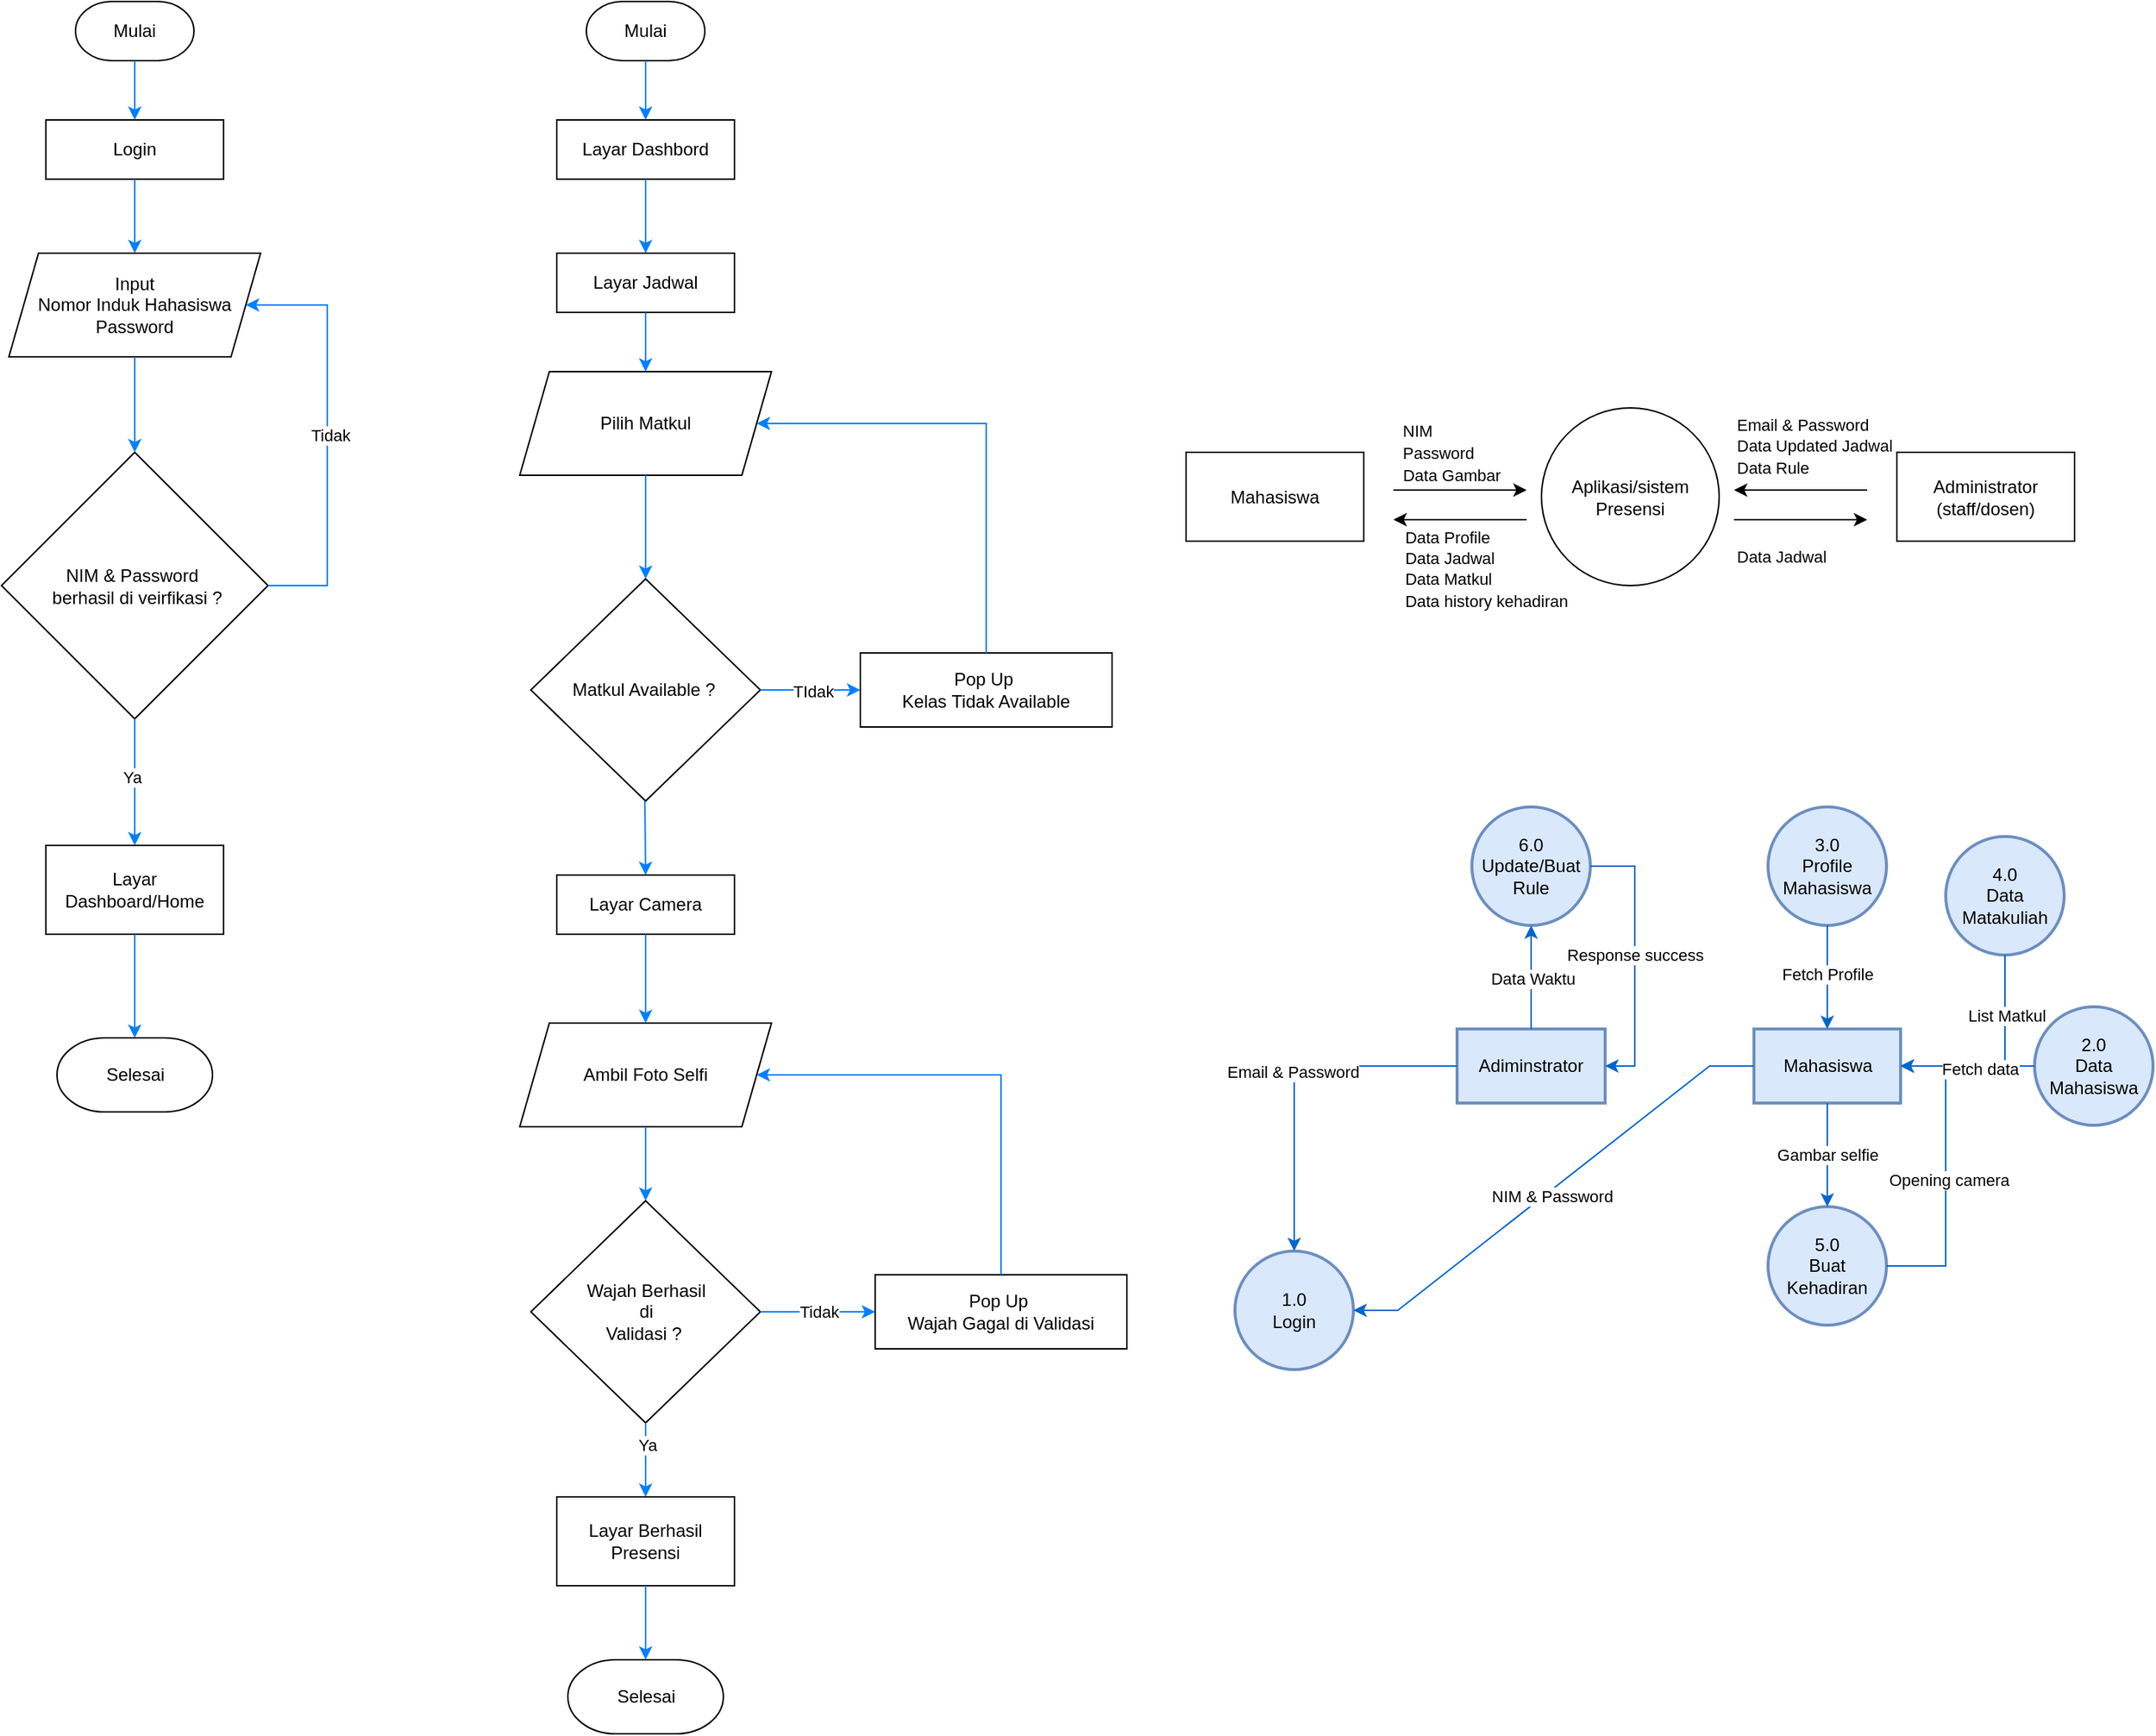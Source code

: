 <mxfile version="24.6.4" type="github">
  <diagram id="C5RBs43oDa-KdzZeNtuy" name="Page-1">
    <mxGraphModel dx="1363" dy="914" grid="0" gridSize="10" guides="0" tooltips="1" connect="1" arrows="1" fold="1" page="1" pageScale="1" pageWidth="827" pageHeight="1169" math="0" shadow="0">
      <root>
        <mxCell id="WIyWlLk6GJQsqaUBKTNV-0" />
        <mxCell id="WIyWlLk6GJQsqaUBKTNV-1" parent="WIyWlLk6GJQsqaUBKTNV-0" />
        <mxCell id="n2OvMooB08-dan1uEA00-0" value="Login" style="rounded=0;whiteSpace=wrap;html=1;" parent="WIyWlLk6GJQsqaUBKTNV-1" vertex="1">
          <mxGeometry x="150" y="120" width="120" height="40" as="geometry" />
        </mxCell>
        <mxCell id="n2OvMooB08-dan1uEA00-2" value="Mulai" style="strokeWidth=1;html=1;shape=mxgraph.flowchart.terminator;whiteSpace=wrap;" parent="WIyWlLk6GJQsqaUBKTNV-1" vertex="1">
          <mxGeometry x="170" y="40" width="80" height="40" as="geometry" />
        </mxCell>
        <mxCell id="n2OvMooB08-dan1uEA00-3" value="Input&lt;br&gt;Nomor Induk Hahasiswa&lt;div&gt;Password&lt;/div&gt;" style="shape=parallelogram;perimeter=parallelogramPerimeter;whiteSpace=wrap;html=1;fixedSize=1;" parent="WIyWlLk6GJQsqaUBKTNV-1" vertex="1">
          <mxGeometry x="125" y="210" width="170" height="70" as="geometry" />
        </mxCell>
        <mxCell id="n2OvMooB08-dan1uEA00-4" value="NIM &amp;amp; Password&amp;nbsp;&lt;div&gt;&amp;nbsp;berhasil di veirfikasi ?&lt;/div&gt;" style="rhombus;whiteSpace=wrap;html=1;" parent="WIyWlLk6GJQsqaUBKTNV-1" vertex="1">
          <mxGeometry x="120" y="344.5" width="180" height="180" as="geometry" />
        </mxCell>
        <mxCell id="n2OvMooB08-dan1uEA00-5" value="Layar Dashboard/Home" style="rounded=0;whiteSpace=wrap;html=1;" parent="WIyWlLk6GJQsqaUBKTNV-1" vertex="1">
          <mxGeometry x="150" y="610" width="120" height="60" as="geometry" />
        </mxCell>
        <mxCell id="n2OvMooB08-dan1uEA00-6" value="Selesai" style="strokeWidth=1;html=1;shape=mxgraph.flowchart.terminator;whiteSpace=wrap;" parent="WIyWlLk6GJQsqaUBKTNV-1" vertex="1">
          <mxGeometry x="157.5" y="740" width="105" height="50" as="geometry" />
        </mxCell>
        <mxCell id="n2OvMooB08-dan1uEA00-7" value="" style="endArrow=classic;html=1;rounded=0;exitX=0.5;exitY=1;exitDx=0;exitDy=0;exitPerimeter=0;entryX=0.5;entryY=0;entryDx=0;entryDy=0;fillColor=#dae8fc;strokeColor=#007FFF;" parent="WIyWlLk6GJQsqaUBKTNV-1" source="n2OvMooB08-dan1uEA00-2" target="n2OvMooB08-dan1uEA00-0" edge="1">
          <mxGeometry width="50" height="50" relative="1" as="geometry">
            <mxPoint x="450" y="410" as="sourcePoint" />
            <mxPoint x="500" y="360" as="targetPoint" />
          </mxGeometry>
        </mxCell>
        <mxCell id="n2OvMooB08-dan1uEA00-9" value="" style="endArrow=classic;html=1;rounded=0;exitX=0.5;exitY=1;exitDx=0;exitDy=0;entryX=0.5;entryY=0;entryDx=0;entryDy=0;fillColor=#dae8fc;strokeColor=#007FFF;" parent="WIyWlLk6GJQsqaUBKTNV-1" source="n2OvMooB08-dan1uEA00-0" target="n2OvMooB08-dan1uEA00-3" edge="1">
          <mxGeometry width="50" height="50" relative="1" as="geometry">
            <mxPoint x="220" y="90" as="sourcePoint" />
            <mxPoint x="220" y="130" as="targetPoint" />
          </mxGeometry>
        </mxCell>
        <mxCell id="n2OvMooB08-dan1uEA00-10" value="" style="endArrow=classic;html=1;rounded=0;exitX=0.5;exitY=1;exitDx=0;exitDy=0;entryX=0.5;entryY=0;entryDx=0;entryDy=0;fillColor=#dae8fc;strokeColor=#007FFF;" parent="WIyWlLk6GJQsqaUBKTNV-1" source="n2OvMooB08-dan1uEA00-3" target="n2OvMooB08-dan1uEA00-4" edge="1">
          <mxGeometry width="50" height="50" relative="1" as="geometry">
            <mxPoint x="220" y="170" as="sourcePoint" />
            <mxPoint x="220" y="220" as="targetPoint" />
          </mxGeometry>
        </mxCell>
        <mxCell id="n2OvMooB08-dan1uEA00-11" value="" style="endArrow=classic;html=1;rounded=0;fillColor=#dae8fc;strokeColor=#007FFF;edgeStyle=orthogonalEdgeStyle;exitX=1;exitY=0.5;exitDx=0;exitDy=0;" parent="WIyWlLk6GJQsqaUBKTNV-1" source="n2OvMooB08-dan1uEA00-4" target="n2OvMooB08-dan1uEA00-3" edge="1">
          <mxGeometry width="50" height="50" relative="1" as="geometry">
            <mxPoint x="340" y="540" as="sourcePoint" />
            <mxPoint x="340" y="290" as="targetPoint" />
            <Array as="points">
              <mxPoint x="340" y="435" />
              <mxPoint x="340" y="245" />
            </Array>
          </mxGeometry>
        </mxCell>
        <mxCell id="n2OvMooB08-dan1uEA00-12" value="Tidak" style="edgeLabel;html=1;align=center;verticalAlign=middle;resizable=0;points=[];" parent="n2OvMooB08-dan1uEA00-11" vertex="1" connectable="0">
          <mxGeometry x="-0.005" y="-2" relative="1" as="geometry">
            <mxPoint as="offset" />
          </mxGeometry>
        </mxCell>
        <mxCell id="n2OvMooB08-dan1uEA00-13" value="" style="endArrow=classic;html=1;rounded=0;exitX=0.5;exitY=1;exitDx=0;exitDy=0;entryX=0.5;entryY=0;entryDx=0;entryDy=0;fillColor=#dae8fc;strokeColor=#007FFF;" parent="WIyWlLk6GJQsqaUBKTNV-1" source="n2OvMooB08-dan1uEA00-4" target="n2OvMooB08-dan1uEA00-5" edge="1">
          <mxGeometry width="50" height="50" relative="1" as="geometry">
            <mxPoint x="209.62" y="524.5" as="sourcePoint" />
            <mxPoint x="209.62" y="589.5" as="targetPoint" />
          </mxGeometry>
        </mxCell>
        <mxCell id="n2OvMooB08-dan1uEA00-14" value="Ya" style="edgeLabel;html=1;align=center;verticalAlign=middle;resizable=0;points=[];" parent="n2OvMooB08-dan1uEA00-13" vertex="1" connectable="0">
          <mxGeometry x="-0.081" y="-2" relative="1" as="geometry">
            <mxPoint as="offset" />
          </mxGeometry>
        </mxCell>
        <mxCell id="n2OvMooB08-dan1uEA00-15" value="" style="endArrow=classic;html=1;rounded=0;exitX=0.5;exitY=1;exitDx=0;exitDy=0;entryX=0.5;entryY=0;entryDx=0;entryDy=0;fillColor=#dae8fc;strokeColor=#007FFF;entryPerimeter=0;" parent="WIyWlLk6GJQsqaUBKTNV-1" source="n2OvMooB08-dan1uEA00-5" target="n2OvMooB08-dan1uEA00-6" edge="1">
          <mxGeometry width="50" height="50" relative="1" as="geometry">
            <mxPoint x="220" y="660" as="sourcePoint" />
            <mxPoint x="220" y="745" as="targetPoint" />
          </mxGeometry>
        </mxCell>
        <mxCell id="n2OvMooB08-dan1uEA00-18" value="Layar Dashbord" style="rounded=0;whiteSpace=wrap;html=1;" parent="WIyWlLk6GJQsqaUBKTNV-1" vertex="1">
          <mxGeometry x="495" y="120" width="120" height="40" as="geometry" />
        </mxCell>
        <mxCell id="n2OvMooB08-dan1uEA00-19" value="Mulai" style="strokeWidth=1;html=1;shape=mxgraph.flowchart.terminator;whiteSpace=wrap;" parent="WIyWlLk6GJQsqaUBKTNV-1" vertex="1">
          <mxGeometry x="515" y="40" width="80" height="40" as="geometry" />
        </mxCell>
        <mxCell id="n2OvMooB08-dan1uEA00-20" value="Pilih Matkul" style="shape=parallelogram;perimeter=parallelogramPerimeter;whiteSpace=wrap;html=1;fixedSize=1;" parent="WIyWlLk6GJQsqaUBKTNV-1" vertex="1">
          <mxGeometry x="470" y="290" width="170" height="70" as="geometry" />
        </mxCell>
        <mxCell id="n2OvMooB08-dan1uEA00-21" value="" style="endArrow=classic;html=1;rounded=0;exitX=0.5;exitY=1;exitDx=0;exitDy=0;exitPerimeter=0;entryX=0.5;entryY=0;entryDx=0;entryDy=0;fillColor=#dae8fc;strokeColor=#007FFF;" parent="WIyWlLk6GJQsqaUBKTNV-1" source="n2OvMooB08-dan1uEA00-19" target="n2OvMooB08-dan1uEA00-18" edge="1">
          <mxGeometry width="50" height="50" relative="1" as="geometry">
            <mxPoint x="795" y="410" as="sourcePoint" />
            <mxPoint x="845" y="360" as="targetPoint" />
          </mxGeometry>
        </mxCell>
        <mxCell id="n2OvMooB08-dan1uEA00-22" value="" style="endArrow=classic;html=1;rounded=0;exitX=0.5;exitY=1;exitDx=0;exitDy=0;entryX=0.5;entryY=0;entryDx=0;entryDy=0;fillColor=#dae8fc;strokeColor=#007FFF;" parent="WIyWlLk6GJQsqaUBKTNV-1" source="n2OvMooB08-dan1uEA00-18" target="n2OvMooB08-dan1uEA00-23" edge="1">
          <mxGeometry width="50" height="50" relative="1" as="geometry">
            <mxPoint x="565" y="90" as="sourcePoint" />
            <mxPoint x="565" y="130" as="targetPoint" />
          </mxGeometry>
        </mxCell>
        <mxCell id="n2OvMooB08-dan1uEA00-23" value="Layar Jadwal" style="rounded=0;whiteSpace=wrap;html=1;" parent="WIyWlLk6GJQsqaUBKTNV-1" vertex="1">
          <mxGeometry x="495" y="210" width="120" height="40" as="geometry" />
        </mxCell>
        <mxCell id="n2OvMooB08-dan1uEA00-24" value="Matkul Available ?&amp;nbsp;" style="rhombus;whiteSpace=wrap;html=1;" parent="WIyWlLk6GJQsqaUBKTNV-1" vertex="1">
          <mxGeometry x="477.5" y="430" width="155" height="150" as="geometry" />
        </mxCell>
        <mxCell id="n2OvMooB08-dan1uEA00-25" value="" style="endArrow=classic;html=1;rounded=0;exitX=0.5;exitY=1;exitDx=0;exitDy=0;fillColor=#dae8fc;strokeColor=#007FFF;" parent="WIyWlLk6GJQsqaUBKTNV-1" source="n2OvMooB08-dan1uEA00-23" target="n2OvMooB08-dan1uEA00-20" edge="1">
          <mxGeometry width="50" height="50" relative="1" as="geometry">
            <mxPoint x="565" y="170" as="sourcePoint" />
            <mxPoint x="565" y="235" as="targetPoint" />
          </mxGeometry>
        </mxCell>
        <mxCell id="n2OvMooB08-dan1uEA00-26" value="" style="endArrow=classic;html=1;rounded=0;exitX=0.5;exitY=1;exitDx=0;exitDy=0;fillColor=#dae8fc;strokeColor=#007FFF;entryX=0.5;entryY=0;entryDx=0;entryDy=0;" parent="WIyWlLk6GJQsqaUBKTNV-1" source="n2OvMooB08-dan1uEA00-20" target="n2OvMooB08-dan1uEA00-24" edge="1">
          <mxGeometry width="50" height="50" relative="1" as="geometry">
            <mxPoint x="565" y="260" as="sourcePoint" />
            <mxPoint x="565" y="320" as="targetPoint" />
          </mxGeometry>
        </mxCell>
        <mxCell id="n2OvMooB08-dan1uEA00-27" value="Pop Up&amp;nbsp;&lt;div&gt;Kelas&amp;nbsp;&lt;span style=&quot;background-color: initial;&quot;&gt;Tidak Available&lt;/span&gt;&lt;/div&gt;" style="rounded=0;whiteSpace=wrap;html=1;" parent="WIyWlLk6GJQsqaUBKTNV-1" vertex="1">
          <mxGeometry x="700" y="480" width="170" height="50" as="geometry" />
        </mxCell>
        <mxCell id="n2OvMooB08-dan1uEA00-28" value="" style="endArrow=classic;html=1;rounded=0;exitX=1;exitY=0.5;exitDx=0;exitDy=0;fillColor=#dae8fc;strokeColor=#007FFF;entryX=0;entryY=0.5;entryDx=0;entryDy=0;" parent="WIyWlLk6GJQsqaUBKTNV-1" source="n2OvMooB08-dan1uEA00-24" target="n2OvMooB08-dan1uEA00-27" edge="1">
          <mxGeometry width="50" height="50" relative="1" as="geometry">
            <mxPoint x="565" y="390" as="sourcePoint" />
            <mxPoint x="565" y="440" as="targetPoint" />
          </mxGeometry>
        </mxCell>
        <mxCell id="n2OvMooB08-dan1uEA00-29" value="TIdak" style="edgeLabel;html=1;align=center;verticalAlign=middle;resizable=0;points=[];" parent="n2OvMooB08-dan1uEA00-28" vertex="1" connectable="0">
          <mxGeometry x="0.032" y="-1" relative="1" as="geometry">
            <mxPoint as="offset" />
          </mxGeometry>
        </mxCell>
        <mxCell id="n2OvMooB08-dan1uEA00-30" value="" style="endArrow=classic;html=1;rounded=0;exitX=0.5;exitY=0;exitDx=0;exitDy=0;fillColor=#dae8fc;strokeColor=#007FFF;entryX=1;entryY=0.5;entryDx=0;entryDy=0;edgeStyle=orthogonalEdgeStyle;" parent="WIyWlLk6GJQsqaUBKTNV-1" source="n2OvMooB08-dan1uEA00-27" target="n2OvMooB08-dan1uEA00-20" edge="1">
          <mxGeometry width="50" height="50" relative="1" as="geometry">
            <mxPoint x="565" y="390" as="sourcePoint" />
            <mxPoint x="565" y="440" as="targetPoint" />
            <Array as="points">
              <mxPoint x="785" y="325" />
            </Array>
          </mxGeometry>
        </mxCell>
        <mxCell id="n2OvMooB08-dan1uEA00-31" value="Layar Camera" style="rounded=0;whiteSpace=wrap;html=1;" parent="WIyWlLk6GJQsqaUBKTNV-1" vertex="1">
          <mxGeometry x="495" y="630" width="120" height="40" as="geometry" />
        </mxCell>
        <mxCell id="n2OvMooB08-dan1uEA00-32" value="Ambil Foto Selfi" style="shape=parallelogram;perimeter=parallelogramPerimeter;whiteSpace=wrap;html=1;fixedSize=1;" parent="WIyWlLk6GJQsqaUBKTNV-1" vertex="1">
          <mxGeometry x="470" y="730" width="170" height="70" as="geometry" />
        </mxCell>
        <mxCell id="n2OvMooB08-dan1uEA00-33" value="Wajah Berhasil&lt;div&gt;&lt;span style=&quot;background-color: initial;&quot;&gt;di&lt;/span&gt;&lt;div&gt;Validasi ?&amp;nbsp;&lt;/div&gt;&lt;/div&gt;" style="rhombus;whiteSpace=wrap;html=1;" parent="WIyWlLk6GJQsqaUBKTNV-1" vertex="1">
          <mxGeometry x="477.5" y="850" width="155" height="150" as="geometry" />
        </mxCell>
        <mxCell id="n2OvMooB08-dan1uEA00-34" value="Layar Berhasil Presensi" style="rounded=0;whiteSpace=wrap;html=1;" parent="WIyWlLk6GJQsqaUBKTNV-1" vertex="1">
          <mxGeometry x="495" y="1050" width="120" height="60" as="geometry" />
        </mxCell>
        <mxCell id="n2OvMooB08-dan1uEA00-35" value="Selesai" style="strokeWidth=1;html=1;shape=mxgraph.flowchart.terminator;whiteSpace=wrap;" parent="WIyWlLk6GJQsqaUBKTNV-1" vertex="1">
          <mxGeometry x="502.5" y="1160" width="105" height="50" as="geometry" />
        </mxCell>
        <mxCell id="n2OvMooB08-dan1uEA00-36" value="" style="endArrow=classic;html=1;rounded=0;exitX=0.5;exitY=1;exitDx=0;exitDy=0;entryX=0.5;entryY=0;entryDx=0;entryDy=0;fillColor=#dae8fc;strokeColor=#007FFF;" parent="WIyWlLk6GJQsqaUBKTNV-1" target="n2OvMooB08-dan1uEA00-31" edge="1">
          <mxGeometry width="50" height="50" relative="1" as="geometry">
            <mxPoint x="554.5" y="580" as="sourcePoint" />
            <mxPoint x="554.5" y="650" as="targetPoint" />
          </mxGeometry>
        </mxCell>
        <mxCell id="n2OvMooB08-dan1uEA00-37" value="Pop Up&amp;nbsp;&lt;div&gt;&lt;span style=&quot;background-color: initial;&quot;&gt;Wajah Gagal di Validasi&lt;/span&gt;&lt;/div&gt;" style="rounded=0;whiteSpace=wrap;html=1;" parent="WIyWlLk6GJQsqaUBKTNV-1" vertex="1">
          <mxGeometry x="710" y="900" width="170" height="50" as="geometry" />
        </mxCell>
        <mxCell id="n2OvMooB08-dan1uEA00-38" value="" style="endArrow=classic;html=1;rounded=0;exitX=0.5;exitY=1;exitDx=0;exitDy=0;entryX=0.5;entryY=0;entryDx=0;entryDy=0;fillColor=#dae8fc;strokeColor=#007FFF;" parent="WIyWlLk6GJQsqaUBKTNV-1" source="n2OvMooB08-dan1uEA00-31" target="n2OvMooB08-dan1uEA00-32" edge="1">
          <mxGeometry width="50" height="50" relative="1" as="geometry">
            <mxPoint x="564.5" y="590" as="sourcePoint" />
            <mxPoint x="565" y="640" as="targetPoint" />
          </mxGeometry>
        </mxCell>
        <mxCell id="n2OvMooB08-dan1uEA00-39" value="" style="endArrow=classic;html=1;rounded=0;exitX=0.5;exitY=1;exitDx=0;exitDy=0;entryX=0.5;entryY=0;entryDx=0;entryDy=0;fillColor=#dae8fc;strokeColor=#007FFF;" parent="WIyWlLk6GJQsqaUBKTNV-1" source="n2OvMooB08-dan1uEA00-32" target="n2OvMooB08-dan1uEA00-33" edge="1">
          <mxGeometry width="50" height="50" relative="1" as="geometry">
            <mxPoint x="565" y="680" as="sourcePoint" />
            <mxPoint x="565" y="740" as="targetPoint" />
          </mxGeometry>
        </mxCell>
        <mxCell id="n2OvMooB08-dan1uEA00-40" value="" style="endArrow=classic;html=1;rounded=0;exitX=0.5;exitY=1;exitDx=0;exitDy=0;entryX=0.5;entryY=0;entryDx=0;entryDy=0;fillColor=#dae8fc;strokeColor=#007FFF;" parent="WIyWlLk6GJQsqaUBKTNV-1" source="n2OvMooB08-dan1uEA00-33" target="n2OvMooB08-dan1uEA00-34" edge="1">
          <mxGeometry width="50" height="50" relative="1" as="geometry">
            <mxPoint x="565" y="810" as="sourcePoint" />
            <mxPoint x="565" y="860" as="targetPoint" />
          </mxGeometry>
        </mxCell>
        <mxCell id="n2OvMooB08-dan1uEA00-41" value="Ya" style="edgeLabel;html=1;align=center;verticalAlign=middle;resizable=0;points=[];" parent="n2OvMooB08-dan1uEA00-40" vertex="1" connectable="0">
          <mxGeometry x="-0.407" y="1" relative="1" as="geometry">
            <mxPoint as="offset" />
          </mxGeometry>
        </mxCell>
        <mxCell id="n2OvMooB08-dan1uEA00-42" value="" style="endArrow=classic;html=1;rounded=0;exitX=0.5;exitY=1;exitDx=0;exitDy=0;entryX=0.5;entryY=0;entryDx=0;entryDy=0;fillColor=#dae8fc;strokeColor=#007FFF;entryPerimeter=0;" parent="WIyWlLk6GJQsqaUBKTNV-1" source="n2OvMooB08-dan1uEA00-34" target="n2OvMooB08-dan1uEA00-35" edge="1">
          <mxGeometry width="50" height="50" relative="1" as="geometry">
            <mxPoint x="515" y="1110" as="sourcePoint" />
            <mxPoint x="515" y="1160" as="targetPoint" />
          </mxGeometry>
        </mxCell>
        <mxCell id="n2OvMooB08-dan1uEA00-43" value="Tidak" style="endArrow=classic;html=1;rounded=0;exitX=1;exitY=0.5;exitDx=0;exitDy=0;entryX=0;entryY=0.5;entryDx=0;entryDy=0;fillColor=#dae8fc;strokeColor=#007FFF;" parent="WIyWlLk6GJQsqaUBKTNV-1" source="n2OvMooB08-dan1uEA00-33" target="n2OvMooB08-dan1uEA00-37" edge="1">
          <mxGeometry width="50" height="50" relative="1" as="geometry">
            <mxPoint x="565" y="1120" as="sourcePoint" />
            <mxPoint x="565" y="1170" as="targetPoint" />
          </mxGeometry>
        </mxCell>
        <mxCell id="n2OvMooB08-dan1uEA00-44" value="" style="endArrow=classic;html=1;rounded=0;exitX=0.5;exitY=0;exitDx=0;exitDy=0;entryX=1;entryY=0.5;entryDx=0;entryDy=0;fillColor=#dae8fc;strokeColor=#007FFF;edgeStyle=orthogonalEdgeStyle;" parent="WIyWlLk6GJQsqaUBKTNV-1" source="n2OvMooB08-dan1uEA00-37" target="n2OvMooB08-dan1uEA00-32" edge="1">
          <mxGeometry width="50" height="50" relative="1" as="geometry">
            <mxPoint x="565" y="1120" as="sourcePoint" />
            <mxPoint x="565" y="1170" as="targetPoint" />
            <Array as="points">
              <mxPoint x="795" y="765" />
            </Array>
          </mxGeometry>
        </mxCell>
        <mxCell id="ApoD_qWYtfYaRFoxQsts-0" value="Aplikasi/sistem&lt;div&gt;Presensi&lt;/div&gt;" style="ellipse;whiteSpace=wrap;html=1;aspect=fixed;" vertex="1" parent="WIyWlLk6GJQsqaUBKTNV-1">
          <mxGeometry x="1160" y="314.5" width="120" height="120" as="geometry" />
        </mxCell>
        <mxCell id="ApoD_qWYtfYaRFoxQsts-1" value="Mahasiswa" style="rounded=0;whiteSpace=wrap;html=1;" vertex="1" parent="WIyWlLk6GJQsqaUBKTNV-1">
          <mxGeometry x="920" y="344.5" width="120" height="60" as="geometry" />
        </mxCell>
        <mxCell id="ApoD_qWYtfYaRFoxQsts-2" value="Administrator&lt;div&gt;(staff/dosen)&lt;/div&gt;" style="rounded=0;whiteSpace=wrap;html=1;" vertex="1" parent="WIyWlLk6GJQsqaUBKTNV-1">
          <mxGeometry x="1400" y="344.5" width="120" height="60" as="geometry" />
        </mxCell>
        <mxCell id="ApoD_qWYtfYaRFoxQsts-5" value="" style="endArrow=classic;html=1;rounded=0;" edge="1" parent="WIyWlLk6GJQsqaUBKTNV-1">
          <mxGeometry width="50" height="50" relative="1" as="geometry">
            <mxPoint x="1060" y="370" as="sourcePoint" />
            <mxPoint x="1150" y="370" as="targetPoint" />
          </mxGeometry>
        </mxCell>
        <mxCell id="ApoD_qWYtfYaRFoxQsts-6" value="" style="endArrow=classic;html=1;rounded=0;" edge="1" parent="WIyWlLk6GJQsqaUBKTNV-1">
          <mxGeometry width="50" height="50" relative="1" as="geometry">
            <mxPoint x="1150" y="390" as="sourcePoint" />
            <mxPoint x="1060" y="390" as="targetPoint" />
          </mxGeometry>
        </mxCell>
        <mxCell id="ApoD_qWYtfYaRFoxQsts-11" value="" style="endArrow=classic;html=1;rounded=0;" edge="1" parent="WIyWlLk6GJQsqaUBKTNV-1">
          <mxGeometry width="50" height="50" relative="1" as="geometry">
            <mxPoint x="1290" y="390" as="sourcePoint" />
            <mxPoint x="1380" y="390" as="targetPoint" />
          </mxGeometry>
        </mxCell>
        <mxCell id="ApoD_qWYtfYaRFoxQsts-12" value="" style="endArrow=classic;html=1;rounded=0;" edge="1" parent="WIyWlLk6GJQsqaUBKTNV-1">
          <mxGeometry width="50" height="50" relative="1" as="geometry">
            <mxPoint x="1380" y="370" as="sourcePoint" />
            <mxPoint x="1290" y="370" as="targetPoint" />
          </mxGeometry>
        </mxCell>
        <mxCell id="ApoD_qWYtfYaRFoxQsts-13" value="&lt;font style=&quot;font-size: 11px;&quot;&gt;NIM&lt;/font&gt;" style="text;html=1;align=center;verticalAlign=middle;resizable=0;points=[];autosize=1;strokeColor=none;fillColor=none;" vertex="1" parent="WIyWlLk6GJQsqaUBKTNV-1">
          <mxGeometry x="1056" y="314.5" width="40" height="30" as="geometry" />
        </mxCell>
        <mxCell id="ApoD_qWYtfYaRFoxQsts-14" value="&lt;font style=&quot;font-size: 11px;&quot;&gt;Password&lt;/font&gt;" style="text;html=1;align=center;verticalAlign=middle;resizable=0;points=[];autosize=1;strokeColor=none;fillColor=none;" vertex="1" parent="WIyWlLk6GJQsqaUBKTNV-1">
          <mxGeometry x="1055" y="330" width="70" height="30" as="geometry" />
        </mxCell>
        <mxCell id="ApoD_qWYtfYaRFoxQsts-15" value="&lt;font style=&quot;font-size: 11px;&quot;&gt;Data Gambar&lt;/font&gt;" style="text;html=1;align=center;verticalAlign=middle;resizable=0;points=[];autosize=1;strokeColor=none;fillColor=none;" vertex="1" parent="WIyWlLk6GJQsqaUBKTNV-1">
          <mxGeometry x="1054" y="344.5" width="90" height="30" as="geometry" />
        </mxCell>
        <mxCell id="ApoD_qWYtfYaRFoxQsts-16" value="&lt;div style=&quot;text-align: left;&quot;&gt;&lt;span style=&quot;font-size: 11px; background-color: initial;&quot;&gt;Data Profile&lt;/span&gt;&lt;/div&gt;&lt;div&gt;&lt;div style=&quot;text-align: left;&quot;&gt;&lt;font style=&quot;font-size: 11px;&quot;&gt;Data Jadwal&lt;/font&gt;&lt;/div&gt;&lt;div style=&quot;text-align: left;&quot;&gt;&lt;span style=&quot;background-color: initial; font-size: 11px;&quot;&gt;Data Matkul&lt;br&gt;Data history kehadiran&amp;nbsp;&lt;/span&gt;&lt;/div&gt;&lt;div&gt;&lt;div style=&quot;text-align: left;&quot;&gt;&lt;font style=&quot;font-size: 11px;&quot;&gt;&lt;br&gt;&lt;/font&gt;&lt;/div&gt;&lt;/div&gt;&lt;/div&gt;" style="text;html=1;align=center;verticalAlign=middle;resizable=0;points=[];autosize=1;strokeColor=none;fillColor=none;" vertex="1" parent="WIyWlLk6GJQsqaUBKTNV-1">
          <mxGeometry x="1054" y="385" width="140" height="90" as="geometry" />
        </mxCell>
        <mxCell id="ApoD_qWYtfYaRFoxQsts-18" value="&lt;span style=&quot;font-size: 11px;&quot;&gt;Email &amp;amp; Password&lt;/span&gt;&lt;div&gt;&lt;span style=&quot;font-size: 11px;&quot;&gt;Data Updated Jadwal&lt;/span&gt;&lt;/div&gt;&lt;div&gt;&lt;span style=&quot;font-size: 11px;&quot;&gt;Data Rule&lt;/span&gt;&lt;/div&gt;" style="text;html=1;align=left;verticalAlign=middle;resizable=0;points=[];autosize=1;strokeColor=none;fillColor=none;" vertex="1" parent="WIyWlLk6GJQsqaUBKTNV-1">
          <mxGeometry x="1290" y="310" width="130" height="60" as="geometry" />
        </mxCell>
        <mxCell id="ApoD_qWYtfYaRFoxQsts-19" value="&lt;span style=&quot;font-size: 11px;&quot;&gt;Data Jadwal&lt;/span&gt;" style="text;html=1;align=left;verticalAlign=middle;resizable=0;points=[];autosize=1;strokeColor=none;fillColor=none;" vertex="1" parent="WIyWlLk6GJQsqaUBKTNV-1">
          <mxGeometry x="1290" y="400" width="80" height="30" as="geometry" />
        </mxCell>
        <mxCell id="ApoD_qWYtfYaRFoxQsts-20" value="1.0&lt;div&gt;Login&lt;/div&gt;" style="ellipse;whiteSpace=wrap;html=1;aspect=fixed;strokeWidth=2;fillColor=#dae8fc;strokeColor=#6c8ebf;" vertex="1" parent="WIyWlLk6GJQsqaUBKTNV-1">
          <mxGeometry x="953" y="884" width="80" height="80" as="geometry" />
        </mxCell>
        <mxCell id="ApoD_qWYtfYaRFoxQsts-21" value="2.0&lt;div&gt;Data Mahasiswa&lt;/div&gt;" style="ellipse;whiteSpace=wrap;html=1;aspect=fixed;strokeWidth=2;fillColor=#dae8fc;strokeColor=#6c8ebf;" vertex="1" parent="WIyWlLk6GJQsqaUBKTNV-1">
          <mxGeometry x="1493" y="719" width="80" height="80" as="geometry" />
        </mxCell>
        <mxCell id="ApoD_qWYtfYaRFoxQsts-22" value="3.0&lt;div&gt;Profile Mahasiswa&lt;/div&gt;" style="ellipse;whiteSpace=wrap;html=1;aspect=fixed;strokeWidth=2;fillColor=#dae8fc;strokeColor=#6c8ebf;" vertex="1" parent="WIyWlLk6GJQsqaUBKTNV-1">
          <mxGeometry x="1313" y="584" width="80" height="80" as="geometry" />
        </mxCell>
        <mxCell id="ApoD_qWYtfYaRFoxQsts-23" value="Adiminstrator" style="rounded=0;whiteSpace=wrap;html=1;strokeWidth=2;fillColor=#dae8fc;strokeColor=#6c8ebf;" vertex="1" parent="WIyWlLk6GJQsqaUBKTNV-1">
          <mxGeometry x="1103" y="734" width="100" height="50" as="geometry" />
        </mxCell>
        <mxCell id="ApoD_qWYtfYaRFoxQsts-24" value="Mahasiswa" style="rounded=0;whiteSpace=wrap;html=1;strokeWidth=2;fillColor=#dae8fc;strokeColor=#6c8ebf;" vertex="1" parent="WIyWlLk6GJQsqaUBKTNV-1">
          <mxGeometry x="1303.5" y="734" width="99" height="50" as="geometry" />
        </mxCell>
        <mxCell id="ApoD_qWYtfYaRFoxQsts-25" value="5.0&lt;div&gt;Buat Kehadiran&lt;/div&gt;" style="ellipse;whiteSpace=wrap;html=1;aspect=fixed;strokeWidth=2;fillColor=#dae8fc;strokeColor=#6c8ebf;" vertex="1" parent="WIyWlLk6GJQsqaUBKTNV-1">
          <mxGeometry x="1313" y="854" width="80" height="80" as="geometry" />
        </mxCell>
        <mxCell id="ApoD_qWYtfYaRFoxQsts-26" value="6.0&lt;div&gt;Update/Buat Rule&lt;/div&gt;" style="ellipse;whiteSpace=wrap;html=1;aspect=fixed;strokeWidth=2;fillColor=#dae8fc;strokeColor=#6c8ebf;" vertex="1" parent="WIyWlLk6GJQsqaUBKTNV-1">
          <mxGeometry x="1113" y="584" width="80" height="80" as="geometry" />
        </mxCell>
        <mxCell id="ApoD_qWYtfYaRFoxQsts-28" value="" style="endArrow=classic;html=1;rounded=0;exitX=0;exitY=0.5;exitDx=0;exitDy=0;entryX=0.5;entryY=0;entryDx=0;entryDy=0;edgeStyle=orthogonalEdgeStyle;fillColor=#dae8fc;strokeColor=#0066CC;" edge="1" parent="WIyWlLk6GJQsqaUBKTNV-1" source="ApoD_qWYtfYaRFoxQsts-23" target="ApoD_qWYtfYaRFoxQsts-20">
          <mxGeometry width="50" height="50" relative="1" as="geometry">
            <mxPoint x="1193" y="794" as="sourcePoint" />
            <mxPoint x="1243" y="744" as="targetPoint" />
          </mxGeometry>
        </mxCell>
        <mxCell id="ApoD_qWYtfYaRFoxQsts-43" value="Email &amp;amp; Password" style="edgeLabel;html=1;align=center;verticalAlign=middle;resizable=0;points=[];" vertex="1" connectable="0" parent="ApoD_qWYtfYaRFoxQsts-28">
          <mxGeometry x="-0.03" y="-1" relative="1" as="geometry">
            <mxPoint as="offset" />
          </mxGeometry>
        </mxCell>
        <mxCell id="ApoD_qWYtfYaRFoxQsts-30" value="" style="endArrow=classic;html=1;rounded=0;entryX=1;entryY=0.5;entryDx=0;entryDy=0;exitX=0;exitY=0.5;exitDx=0;exitDy=0;edgeStyle=entityRelationEdgeStyle;strokeColor=#0066CC;" edge="1" parent="WIyWlLk6GJQsqaUBKTNV-1" source="ApoD_qWYtfYaRFoxQsts-24" target="ApoD_qWYtfYaRFoxQsts-20">
          <mxGeometry width="50" height="50" relative="1" as="geometry">
            <mxPoint x="1213" y="794" as="sourcePoint" />
            <mxPoint x="1263" y="744" as="targetPoint" />
          </mxGeometry>
        </mxCell>
        <mxCell id="ApoD_qWYtfYaRFoxQsts-42" value="NIM &amp;amp; Password" style="edgeLabel;html=1;align=center;verticalAlign=middle;resizable=0;points=[];" vertex="1" connectable="0" parent="ApoD_qWYtfYaRFoxQsts-30">
          <mxGeometry x="0.025" y="3" relative="1" as="geometry">
            <mxPoint as="offset" />
          </mxGeometry>
        </mxCell>
        <mxCell id="ApoD_qWYtfYaRFoxQsts-32" value="Gambar selfie" style="endArrow=classic;html=1;rounded=0;entryX=0.5;entryY=0;entryDx=0;entryDy=0;exitX=0.5;exitY=1;exitDx=0;exitDy=0;strokeColor=#0066CC;" edge="1" parent="WIyWlLk6GJQsqaUBKTNV-1" source="ApoD_qWYtfYaRFoxQsts-24" target="ApoD_qWYtfYaRFoxQsts-25">
          <mxGeometry width="50" height="50" relative="1" as="geometry">
            <mxPoint x="1213" y="794" as="sourcePoint" />
            <mxPoint x="1263" y="744" as="targetPoint" />
          </mxGeometry>
        </mxCell>
        <mxCell id="ApoD_qWYtfYaRFoxQsts-34" value="" style="endArrow=classic;html=1;rounded=0;exitX=1;exitY=0.5;exitDx=0;exitDy=0;entryX=1;entryY=0.5;entryDx=0;entryDy=0;edgeStyle=orthogonalEdgeStyle;strokeColor=#0066CC;" edge="1" parent="WIyWlLk6GJQsqaUBKTNV-1" source="ApoD_qWYtfYaRFoxQsts-25" target="ApoD_qWYtfYaRFoxQsts-24">
          <mxGeometry width="50" height="50" relative="1" as="geometry">
            <mxPoint x="1363" y="794" as="sourcePoint" />
            <mxPoint x="1433" y="764" as="targetPoint" />
            <Array as="points">
              <mxPoint x="1433" y="894" />
              <mxPoint x="1433" y="759" />
            </Array>
          </mxGeometry>
        </mxCell>
        <mxCell id="ApoD_qWYtfYaRFoxQsts-49" value="Opening camera" style="edgeLabel;html=1;align=center;verticalAlign=middle;resizable=0;points=[];" vertex="1" connectable="0" parent="ApoD_qWYtfYaRFoxQsts-34">
          <mxGeometry x="-0.042" y="-2" relative="1" as="geometry">
            <mxPoint as="offset" />
          </mxGeometry>
        </mxCell>
        <mxCell id="ApoD_qWYtfYaRFoxQsts-35" value="" style="endArrow=classic;html=1;rounded=0;exitX=0;exitY=0.5;exitDx=0;exitDy=0;entryX=1;entryY=0.5;entryDx=0;entryDy=0;strokeColor=#0066CC;" edge="1" parent="WIyWlLk6GJQsqaUBKTNV-1" source="ApoD_qWYtfYaRFoxQsts-21" target="ApoD_qWYtfYaRFoxQsts-24">
          <mxGeometry width="50" height="50" relative="1" as="geometry">
            <mxPoint x="1323" y="794" as="sourcePoint" />
            <mxPoint x="1413" y="754" as="targetPoint" />
          </mxGeometry>
        </mxCell>
        <mxCell id="ApoD_qWYtfYaRFoxQsts-36" value="4.0&lt;div&gt;Data Matakuliah&lt;/div&gt;" style="ellipse;whiteSpace=wrap;html=1;aspect=fixed;strokeWidth=2;fillColor=#dae8fc;strokeColor=#6c8ebf;" vertex="1" parent="WIyWlLk6GJQsqaUBKTNV-1">
          <mxGeometry x="1433" y="604" width="80" height="80" as="geometry" />
        </mxCell>
        <mxCell id="ApoD_qWYtfYaRFoxQsts-37" value="" style="endArrow=classic;html=1;rounded=0;entryX=1;entryY=0.5;entryDx=0;entryDy=0;exitX=0.5;exitY=1;exitDx=0;exitDy=0;edgeStyle=orthogonalEdgeStyle;strokeColor=#0066CC;" edge="1" parent="WIyWlLk6GJQsqaUBKTNV-1" source="ApoD_qWYtfYaRFoxQsts-36" target="ApoD_qWYtfYaRFoxQsts-24">
          <mxGeometry width="50" height="50" relative="1" as="geometry">
            <mxPoint x="1323" y="794" as="sourcePoint" />
            <mxPoint x="1373" y="744" as="targetPoint" />
          </mxGeometry>
        </mxCell>
        <mxCell id="ApoD_qWYtfYaRFoxQsts-47" value="List Matkul" style="edgeLabel;html=1;align=center;verticalAlign=middle;resizable=0;points=[];" vertex="1" connectable="0" parent="ApoD_qWYtfYaRFoxQsts-37">
          <mxGeometry x="-0.44" y="1" relative="1" as="geometry">
            <mxPoint as="offset" />
          </mxGeometry>
        </mxCell>
        <mxCell id="ApoD_qWYtfYaRFoxQsts-48" value="Fetch data" style="edgeLabel;html=1;align=center;verticalAlign=middle;resizable=0;points=[];" vertex="1" connectable="0" parent="ApoD_qWYtfYaRFoxQsts-37">
          <mxGeometry x="0.266" y="2" relative="1" as="geometry">
            <mxPoint as="offset" />
          </mxGeometry>
        </mxCell>
        <mxCell id="ApoD_qWYtfYaRFoxQsts-39" value="" style="endArrow=classic;html=1;rounded=0;entryX=0.5;entryY=0;entryDx=0;entryDy=0;exitX=0.5;exitY=1;exitDx=0;exitDy=0;strokeColor=#0066CC;" edge="1" parent="WIyWlLk6GJQsqaUBKTNV-1" source="ApoD_qWYtfYaRFoxQsts-22" target="ApoD_qWYtfYaRFoxQsts-24">
          <mxGeometry width="50" height="50" relative="1" as="geometry">
            <mxPoint x="1323" y="794" as="sourcePoint" />
            <mxPoint x="1373" y="744" as="targetPoint" />
          </mxGeometry>
        </mxCell>
        <mxCell id="ApoD_qWYtfYaRFoxQsts-46" value="Fetch Profile" style="edgeLabel;html=1;align=center;verticalAlign=middle;resizable=0;points=[];" vertex="1" connectable="0" parent="ApoD_qWYtfYaRFoxQsts-39">
          <mxGeometry x="-0.074" relative="1" as="geometry">
            <mxPoint as="offset" />
          </mxGeometry>
        </mxCell>
        <mxCell id="ApoD_qWYtfYaRFoxQsts-40" value="" style="endArrow=classic;html=1;rounded=0;entryX=0.5;entryY=1;entryDx=0;entryDy=0;exitX=0.5;exitY=0;exitDx=0;exitDy=0;strokeColor=#0066CC;" edge="1" parent="WIyWlLk6GJQsqaUBKTNV-1" source="ApoD_qWYtfYaRFoxQsts-23" target="ApoD_qWYtfYaRFoxQsts-26">
          <mxGeometry width="50" height="50" relative="1" as="geometry">
            <mxPoint x="1152.55" y="744" as="sourcePoint" />
            <mxPoint x="1152.55" y="814" as="targetPoint" />
          </mxGeometry>
        </mxCell>
        <mxCell id="ApoD_qWYtfYaRFoxQsts-44" value="Data Waktu" style="edgeLabel;html=1;align=center;verticalAlign=middle;resizable=0;points=[];" vertex="1" connectable="0" parent="ApoD_qWYtfYaRFoxQsts-40">
          <mxGeometry x="-0.019" y="-1" relative="1" as="geometry">
            <mxPoint as="offset" />
          </mxGeometry>
        </mxCell>
        <mxCell id="ApoD_qWYtfYaRFoxQsts-41" value="" style="endArrow=classic;html=1;rounded=0;entryX=1;entryY=0.5;entryDx=0;entryDy=0;edgeStyle=orthogonalEdgeStyle;strokeColor=#0066CC;exitX=1;exitY=0.5;exitDx=0;exitDy=0;" edge="1" parent="WIyWlLk6GJQsqaUBKTNV-1" source="ApoD_qWYtfYaRFoxQsts-26" target="ApoD_qWYtfYaRFoxQsts-23">
          <mxGeometry width="50" height="50" relative="1" as="geometry">
            <mxPoint x="1273" y="644" as="sourcePoint" />
            <mxPoint x="1163" y="674" as="targetPoint" />
            <Array as="points">
              <mxPoint x="1223" y="624" />
              <mxPoint x="1223" y="759" />
            </Array>
          </mxGeometry>
        </mxCell>
        <mxCell id="ApoD_qWYtfYaRFoxQsts-45" value="Response success" style="edgeLabel;html=1;align=center;verticalAlign=middle;resizable=0;points=[];" vertex="1" connectable="0" parent="ApoD_qWYtfYaRFoxQsts-41">
          <mxGeometry x="-0.028" relative="1" as="geometry">
            <mxPoint as="offset" />
          </mxGeometry>
        </mxCell>
      </root>
    </mxGraphModel>
  </diagram>
</mxfile>
